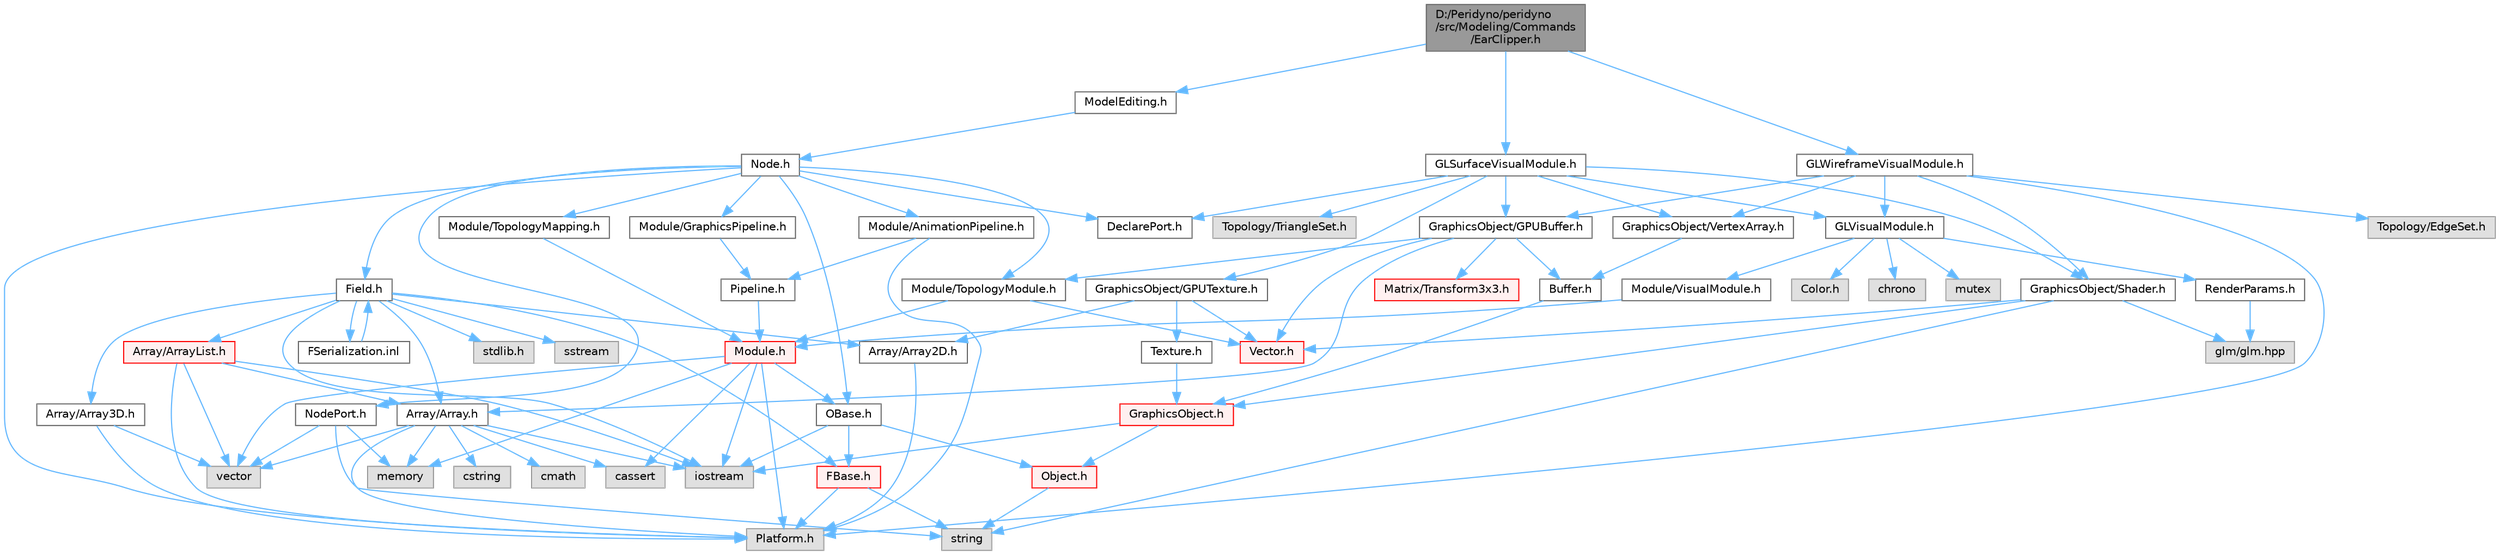 digraph "D:/Peridyno/peridyno/src/Modeling/Commands/EarClipper.h"
{
 // LATEX_PDF_SIZE
  bgcolor="transparent";
  edge [fontname=Helvetica,fontsize=10,labelfontname=Helvetica,labelfontsize=10];
  node [fontname=Helvetica,fontsize=10,shape=box,height=0.2,width=0.4];
  Node1 [id="Node000001",label="D:/Peridyno/peridyno\l/src/Modeling/Commands\l/EarClipper.h",height=0.2,width=0.4,color="gray40", fillcolor="grey60", style="filled", fontcolor="black",tooltip=" "];
  Node1 -> Node2 [id="edge1_Node000001_Node000002",color="steelblue1",style="solid",tooltip=" "];
  Node2 [id="Node000002",label="ModelEditing.h",height=0.2,width=0.4,color="grey40", fillcolor="white", style="filled",URL="$_model_editing_8h.html",tooltip=" "];
  Node2 -> Node3 [id="edge2_Node000002_Node000003",color="steelblue1",style="solid",tooltip=" "];
  Node3 [id="Node000003",label="Node.h",height=0.2,width=0.4,color="grey40", fillcolor="white", style="filled",URL="$_node_8h.html",tooltip=" "];
  Node3 -> Node4 [id="edge3_Node000003_Node000004",color="steelblue1",style="solid",tooltip=" "];
  Node4 [id="Node000004",label="OBase.h",height=0.2,width=0.4,color="grey40", fillcolor="white", style="filled",URL="$_o_base_8h.html",tooltip=" "];
  Node4 -> Node5 [id="edge4_Node000004_Node000005",color="steelblue1",style="solid",tooltip=" "];
  Node5 [id="Node000005",label="iostream",height=0.2,width=0.4,color="grey60", fillcolor="#E0E0E0", style="filled",tooltip=" "];
  Node4 -> Node6 [id="edge5_Node000004_Node000006",color="steelblue1",style="solid",tooltip=" "];
  Node6 [id="Node000006",label="FBase.h",height=0.2,width=0.4,color="red", fillcolor="#FFF0F0", style="filled",URL="$_f_base_8h.html",tooltip=" "];
  Node6 -> Node7 [id="edge6_Node000006_Node000007",color="steelblue1",style="solid",tooltip=" "];
  Node7 [id="Node000007",label="Platform.h",height=0.2,width=0.4,color="grey60", fillcolor="#E0E0E0", style="filled",tooltip=" "];
  Node6 -> Node10 [id="edge7_Node000006_Node000010",color="steelblue1",style="solid",tooltip=" "];
  Node10 [id="Node000010",label="string",height=0.2,width=0.4,color="grey60", fillcolor="#E0E0E0", style="filled",tooltip=" "];
  Node4 -> Node13 [id="edge8_Node000004_Node000013",color="steelblue1",style="solid",tooltip=" "];
  Node13 [id="Node000013",label="Object.h",height=0.2,width=0.4,color="red", fillcolor="#FFF0F0", style="filled",URL="$_object_8h.html",tooltip=" "];
  Node13 -> Node10 [id="edge9_Node000013_Node000010",color="steelblue1",style="solid",tooltip=" "];
  Node3 -> Node16 [id="edge10_Node000003_Node000016",color="steelblue1",style="solid",tooltip=" "];
  Node16 [id="Node000016",label="Field.h",height=0.2,width=0.4,color="grey40", fillcolor="white", style="filled",URL="$_field_8h.html",tooltip=" "];
  Node16 -> Node5 [id="edge11_Node000016_Node000005",color="steelblue1",style="solid",tooltip=" "];
  Node16 -> Node17 [id="edge12_Node000016_Node000017",color="steelblue1",style="solid",tooltip=" "];
  Node17 [id="Node000017",label="stdlib.h",height=0.2,width=0.4,color="grey60", fillcolor="#E0E0E0", style="filled",tooltip=" "];
  Node16 -> Node18 [id="edge13_Node000016_Node000018",color="steelblue1",style="solid",tooltip=" "];
  Node18 [id="Node000018",label="sstream",height=0.2,width=0.4,color="grey60", fillcolor="#E0E0E0", style="filled",tooltip=" "];
  Node16 -> Node6 [id="edge14_Node000016_Node000006",color="steelblue1",style="solid",tooltip=" "];
  Node16 -> Node19 [id="edge15_Node000016_Node000019",color="steelblue1",style="solid",tooltip=" "];
  Node19 [id="Node000019",label="Array/Array.h",height=0.2,width=0.4,color="grey40", fillcolor="white", style="filled",URL="$_array_8h.html",tooltip=" "];
  Node19 -> Node7 [id="edge16_Node000019_Node000007",color="steelblue1",style="solid",tooltip=" "];
  Node19 -> Node20 [id="edge17_Node000019_Node000020",color="steelblue1",style="solid",tooltip=" "];
  Node20 [id="Node000020",label="cassert",height=0.2,width=0.4,color="grey60", fillcolor="#E0E0E0", style="filled",tooltip=" "];
  Node19 -> Node21 [id="edge18_Node000019_Node000021",color="steelblue1",style="solid",tooltip=" "];
  Node21 [id="Node000021",label="vector",height=0.2,width=0.4,color="grey60", fillcolor="#E0E0E0", style="filled",tooltip=" "];
  Node19 -> Node5 [id="edge19_Node000019_Node000005",color="steelblue1",style="solid",tooltip=" "];
  Node19 -> Node22 [id="edge20_Node000019_Node000022",color="steelblue1",style="solid",tooltip=" "];
  Node22 [id="Node000022",label="cstring",height=0.2,width=0.4,color="grey60", fillcolor="#E0E0E0", style="filled",tooltip=" "];
  Node19 -> Node23 [id="edge21_Node000019_Node000023",color="steelblue1",style="solid",tooltip=" "];
  Node23 [id="Node000023",label="memory",height=0.2,width=0.4,color="grey60", fillcolor="#E0E0E0", style="filled",tooltip=" "];
  Node19 -> Node24 [id="edge22_Node000019_Node000024",color="steelblue1",style="solid",tooltip=" "];
  Node24 [id="Node000024",label="cmath",height=0.2,width=0.4,color="grey60", fillcolor="#E0E0E0", style="filled",tooltip=" "];
  Node16 -> Node25 [id="edge23_Node000016_Node000025",color="steelblue1",style="solid",tooltip=" "];
  Node25 [id="Node000025",label="Array/Array2D.h",height=0.2,width=0.4,color="grey40", fillcolor="white", style="filled",URL="$_array2_d_8h.html",tooltip=" "];
  Node25 -> Node7 [id="edge24_Node000025_Node000007",color="steelblue1",style="solid",tooltip=" "];
  Node16 -> Node26 [id="edge25_Node000016_Node000026",color="steelblue1",style="solid",tooltip=" "];
  Node26 [id="Node000026",label="Array/Array3D.h",height=0.2,width=0.4,color="grey40", fillcolor="white", style="filled",URL="$_array3_d_8h.html",tooltip=" "];
  Node26 -> Node7 [id="edge26_Node000026_Node000007",color="steelblue1",style="solid",tooltip=" "];
  Node26 -> Node21 [id="edge27_Node000026_Node000021",color="steelblue1",style="solid",tooltip=" "];
  Node16 -> Node27 [id="edge28_Node000016_Node000027",color="steelblue1",style="solid",tooltip=" "];
  Node27 [id="Node000027",label="Array/ArrayList.h",height=0.2,width=0.4,color="red", fillcolor="#FFF0F0", style="filled",URL="$_array_list_8h.html",tooltip=" "];
  Node27 -> Node21 [id="edge29_Node000027_Node000021",color="steelblue1",style="solid",tooltip=" "];
  Node27 -> Node5 [id="edge30_Node000027_Node000005",color="steelblue1",style="solid",tooltip=" "];
  Node27 -> Node7 [id="edge31_Node000027_Node000007",color="steelblue1",style="solid",tooltip=" "];
  Node27 -> Node19 [id="edge32_Node000027_Node000019",color="steelblue1",style="solid",tooltip=" "];
  Node16 -> Node68 [id="edge33_Node000016_Node000068",color="steelblue1",style="solid",tooltip=" "];
  Node68 [id="Node000068",label="FSerialization.inl",height=0.2,width=0.4,color="grey40", fillcolor="white", style="filled",URL="$_f_serialization_8inl.html",tooltip=" "];
  Node68 -> Node16 [id="edge34_Node000068_Node000016",color="steelblue1",style="solid",tooltip=" "];
  Node3 -> Node7 [id="edge35_Node000003_Node000007",color="steelblue1",style="solid",tooltip=" "];
  Node3 -> Node69 [id="edge36_Node000003_Node000069",color="steelblue1",style="solid",tooltip=" "];
  Node69 [id="Node000069",label="DeclarePort.h",height=0.2,width=0.4,color="grey40", fillcolor="white", style="filled",URL="$_declare_port_8h.html",tooltip=" "];
  Node3 -> Node70 [id="edge37_Node000003_Node000070",color="steelblue1",style="solid",tooltip=" "];
  Node70 [id="Node000070",label="NodePort.h",height=0.2,width=0.4,color="grey40", fillcolor="white", style="filled",URL="$_node_port_8h.html",tooltip=" "];
  Node70 -> Node10 [id="edge38_Node000070_Node000010",color="steelblue1",style="solid",tooltip=" "];
  Node70 -> Node21 [id="edge39_Node000070_Node000021",color="steelblue1",style="solid",tooltip=" "];
  Node70 -> Node23 [id="edge40_Node000070_Node000023",color="steelblue1",style="solid",tooltip=" "];
  Node3 -> Node71 [id="edge41_Node000003_Node000071",color="steelblue1",style="solid",tooltip=" "];
  Node71 [id="Node000071",label="Module/TopologyModule.h",height=0.2,width=0.4,color="grey40", fillcolor="white", style="filled",URL="$_topology_module_8h.html",tooltip=" "];
  Node71 -> Node32 [id="edge42_Node000071_Node000032",color="steelblue1",style="solid",tooltip=" "];
  Node32 [id="Node000032",label="Vector.h",height=0.2,width=0.4,color="red", fillcolor="#FFF0F0", style="filled",URL="$_vector_8h.html",tooltip=" "];
  Node71 -> Node72 [id="edge43_Node000071_Node000072",color="steelblue1",style="solid",tooltip=" "];
  Node72 [id="Node000072",label="Module.h",height=0.2,width=0.4,color="red", fillcolor="#FFF0F0", style="filled",URL="$_module_8h.html",tooltip=" "];
  Node72 -> Node7 [id="edge44_Node000072_Node000007",color="steelblue1",style="solid",tooltip=" "];
  Node72 -> Node23 [id="edge45_Node000072_Node000023",color="steelblue1",style="solid",tooltip=" "];
  Node72 -> Node21 [id="edge46_Node000072_Node000021",color="steelblue1",style="solid",tooltip=" "];
  Node72 -> Node20 [id="edge47_Node000072_Node000020",color="steelblue1",style="solid",tooltip=" "];
  Node72 -> Node5 [id="edge48_Node000072_Node000005",color="steelblue1",style="solid",tooltip=" "];
  Node72 -> Node4 [id="edge49_Node000072_Node000004",color="steelblue1",style="solid",tooltip=" "];
  Node3 -> Node92 [id="edge50_Node000003_Node000092",color="steelblue1",style="solid",tooltip=" "];
  Node92 [id="Node000092",label="Module/TopologyMapping.h",height=0.2,width=0.4,color="grey40", fillcolor="white", style="filled",URL="$_topology_mapping_8h.html",tooltip=" "];
  Node92 -> Node72 [id="edge51_Node000092_Node000072",color="steelblue1",style="solid",tooltip=" "];
  Node3 -> Node93 [id="edge52_Node000003_Node000093",color="steelblue1",style="solid",tooltip=" "];
  Node93 [id="Node000093",label="Module/AnimationPipeline.h",height=0.2,width=0.4,color="grey40", fillcolor="white", style="filled",URL="$_animation_pipeline_8h.html",tooltip=" "];
  Node93 -> Node94 [id="edge53_Node000093_Node000094",color="steelblue1",style="solid",tooltip=" "];
  Node94 [id="Node000094",label="Pipeline.h",height=0.2,width=0.4,color="grey40", fillcolor="white", style="filled",URL="$_pipeline_8h.html",tooltip=" "];
  Node94 -> Node72 [id="edge54_Node000094_Node000072",color="steelblue1",style="solid",tooltip=" "];
  Node93 -> Node7 [id="edge55_Node000093_Node000007",color="steelblue1",style="solid",tooltip=" "];
  Node3 -> Node95 [id="edge56_Node000003_Node000095",color="steelblue1",style="solid",tooltip=" "];
  Node95 [id="Node000095",label="Module/GraphicsPipeline.h",height=0.2,width=0.4,color="grey40", fillcolor="white", style="filled",URL="$_graphics_pipeline_8h.html",tooltip=" "];
  Node95 -> Node94 [id="edge57_Node000095_Node000094",color="steelblue1",style="solid",tooltip=" "];
  Node1 -> Node96 [id="edge58_Node000001_Node000096",color="steelblue1",style="solid",tooltip=" "];
  Node96 [id="Node000096",label="GLSurfaceVisualModule.h",height=0.2,width=0.4,color="grey40", fillcolor="white", style="filled",URL="$_g_l_surface_visual_module_8h.html",tooltip=" "];
  Node96 -> Node69 [id="edge59_Node000096_Node000069",color="steelblue1",style="solid",tooltip=" "];
  Node96 -> Node97 [id="edge60_Node000096_Node000097",color="steelblue1",style="solid",tooltip=" "];
  Node97 [id="Node000097",label="Topology/TriangleSet.h",height=0.2,width=0.4,color="grey60", fillcolor="#E0E0E0", style="filled",tooltip=" "];
  Node96 -> Node98 [id="edge61_Node000096_Node000098",color="steelblue1",style="solid",tooltip=" "];
  Node98 [id="Node000098",label="GLVisualModule.h",height=0.2,width=0.4,color="grey40", fillcolor="white", style="filled",URL="$_g_l_visual_module_8h.html",tooltip=" "];
  Node98 -> Node99 [id="edge62_Node000098_Node000099",color="steelblue1",style="solid",tooltip=" "];
  Node99 [id="Node000099",label="chrono",height=0.2,width=0.4,color="grey60", fillcolor="#E0E0E0", style="filled",tooltip=" "];
  Node98 -> Node74 [id="edge63_Node000098_Node000074",color="steelblue1",style="solid",tooltip=" "];
  Node74 [id="Node000074",label="mutex",height=0.2,width=0.4,color="grey60", fillcolor="#E0E0E0", style="filled",tooltip=" "];
  Node98 -> Node100 [id="edge64_Node000098_Node000100",color="steelblue1",style="solid",tooltip=" "];
  Node100 [id="Node000100",label="Module/VisualModule.h",height=0.2,width=0.4,color="grey40", fillcolor="white", style="filled",URL="$_visual_module_8h.html",tooltip=" "];
  Node100 -> Node72 [id="edge65_Node000100_Node000072",color="steelblue1",style="solid",tooltip=" "];
  Node98 -> Node101 [id="edge66_Node000098_Node000101",color="steelblue1",style="solid",tooltip=" "];
  Node101 [id="Node000101",label="Color.h",height=0.2,width=0.4,color="grey60", fillcolor="#E0E0E0", style="filled",tooltip=" "];
  Node98 -> Node102 [id="edge67_Node000098_Node000102",color="steelblue1",style="solid",tooltip=" "];
  Node102 [id="Node000102",label="RenderParams.h",height=0.2,width=0.4,color="grey40", fillcolor="white", style="filled",URL="$_render_params_8h.html",tooltip=" "];
  Node102 -> Node67 [id="edge68_Node000102_Node000067",color="steelblue1",style="solid",tooltip=" "];
  Node67 [id="Node000067",label="glm/glm.hpp",height=0.2,width=0.4,color="grey60", fillcolor="#E0E0E0", style="filled",tooltip=" "];
  Node96 -> Node103 [id="edge69_Node000096_Node000103",color="steelblue1",style="solid",tooltip=" "];
  Node103 [id="Node000103",label="GraphicsObject/GPUBuffer.h",height=0.2,width=0.4,color="grey40", fillcolor="white", style="filled",URL="$_g_p_u_buffer_8h.html",tooltip=" "];
  Node103 -> Node104 [id="edge70_Node000103_Node000104",color="steelblue1",style="solid",tooltip=" "];
  Node104 [id="Node000104",label="Buffer.h",height=0.2,width=0.4,color="grey40", fillcolor="white", style="filled",URL="$_buffer_8h.html",tooltip=" "];
  Node104 -> Node105 [id="edge71_Node000104_Node000105",color="steelblue1",style="solid",tooltip=" "];
  Node105 [id="Node000105",label="GraphicsObject.h",height=0.2,width=0.4,color="red", fillcolor="#FFF0F0", style="filled",URL="$_graphics_object_8h.html",tooltip=" "];
  Node105 -> Node5 [id="edge72_Node000105_Node000005",color="steelblue1",style="solid",tooltip=" "];
  Node105 -> Node13 [id="edge73_Node000105_Node000013",color="steelblue1",style="solid",tooltip=" "];
  Node103 -> Node19 [id="edge74_Node000103_Node000019",color="steelblue1",style="solid",tooltip=" "];
  Node103 -> Node32 [id="edge75_Node000103_Node000032",color="steelblue1",style="solid",tooltip=" "];
  Node103 -> Node62 [id="edge76_Node000103_Node000062",color="steelblue1",style="solid",tooltip=" "];
  Node62 [id="Node000062",label="Matrix/Transform3x3.h",height=0.2,width=0.4,color="red", fillcolor="#FFF0F0", style="filled",URL="$_transform3x3_8h.html",tooltip=" "];
  Node103 -> Node71 [id="edge77_Node000103_Node000071",color="steelblue1",style="solid",tooltip=" "];
  Node96 -> Node106 [id="edge78_Node000096_Node000106",color="steelblue1",style="solid",tooltip=" "];
  Node106 [id="Node000106",label="GraphicsObject/GPUTexture.h",height=0.2,width=0.4,color="grey40", fillcolor="white", style="filled",URL="$_g_p_u_texture_8h.html",tooltip=" "];
  Node106 -> Node107 [id="edge79_Node000106_Node000107",color="steelblue1",style="solid",tooltip=" "];
  Node107 [id="Node000107",label="Texture.h",height=0.2,width=0.4,color="grey40", fillcolor="white", style="filled",URL="$_texture_8h.html",tooltip=" "];
  Node107 -> Node105 [id="edge80_Node000107_Node000105",color="steelblue1",style="solid",tooltip=" "];
  Node106 -> Node32 [id="edge81_Node000106_Node000032",color="steelblue1",style="solid",tooltip=" "];
  Node106 -> Node25 [id="edge82_Node000106_Node000025",color="steelblue1",style="solid",tooltip=" "];
  Node96 -> Node108 [id="edge83_Node000096_Node000108",color="steelblue1",style="solid",tooltip=" "];
  Node108 [id="Node000108",label="GraphicsObject/VertexArray.h",height=0.2,width=0.4,color="grey40", fillcolor="white", style="filled",URL="$_vertex_array_8h.html",tooltip=" "];
  Node108 -> Node104 [id="edge84_Node000108_Node000104",color="steelblue1",style="solid",tooltip=" "];
  Node96 -> Node109 [id="edge85_Node000096_Node000109",color="steelblue1",style="solid",tooltip=" "];
  Node109 [id="Node000109",label="GraphicsObject/Shader.h",height=0.2,width=0.4,color="grey40", fillcolor="white", style="filled",URL="$_shader_8h.html",tooltip=" "];
  Node109 -> Node105 [id="edge86_Node000109_Node000105",color="steelblue1",style="solid",tooltip=" "];
  Node109 -> Node10 [id="edge87_Node000109_Node000010",color="steelblue1",style="solid",tooltip=" "];
  Node109 -> Node32 [id="edge88_Node000109_Node000032",color="steelblue1",style="solid",tooltip=" "];
  Node109 -> Node67 [id="edge89_Node000109_Node000067",color="steelblue1",style="solid",tooltip=" "];
  Node1 -> Node110 [id="edge90_Node000001_Node000110",color="steelblue1",style="solid",tooltip=" "];
  Node110 [id="Node000110",label="GLWireframeVisualModule.h",height=0.2,width=0.4,color="grey40", fillcolor="white", style="filled",URL="$_g_l_wireframe_visual_module_8h.html",tooltip=" "];
  Node110 -> Node7 [id="edge91_Node000110_Node000007",color="steelblue1",style="solid",tooltip=" "];
  Node110 -> Node111 [id="edge92_Node000110_Node000111",color="steelblue1",style="solid",tooltip=" "];
  Node111 [id="Node000111",label="Topology/EdgeSet.h",height=0.2,width=0.4,color="grey60", fillcolor="#E0E0E0", style="filled",tooltip=" "];
  Node110 -> Node98 [id="edge93_Node000110_Node000098",color="steelblue1",style="solid",tooltip=" "];
  Node110 -> Node103 [id="edge94_Node000110_Node000103",color="steelblue1",style="solid",tooltip=" "];
  Node110 -> Node108 [id="edge95_Node000110_Node000108",color="steelblue1",style="solid",tooltip=" "];
  Node110 -> Node109 [id="edge96_Node000110_Node000109",color="steelblue1",style="solid",tooltip=" "];
}
